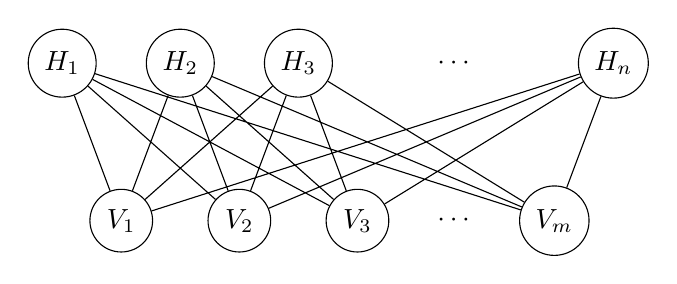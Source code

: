 \begin{tikzpicture}%[node distance={15mm}, thick, main/.style = {draw, circle}] 
  \node[draw, circle] (h1) at (1.5,1)   {$H_1$}; 
  \node[draw, circle] (h2) at (3,1)   {$H_2$};
  \node[draw, circle] (h3) at (4.5,1)   {$H_3$};
  \node            (hdots) at (6.5,1) {$\cdots$};
  \node[draw, circle] (hn) at (8.5,1)   {$H_n$};
  
  \node[draw, circle] (v1) at (2.25,-1)   {$V_1$}; 
  \node[draw, circle] (v2) at (3.75,-1)   {$V_2$};
  \node[draw, circle] (v3) at (5.25,-1)   {$V_3$};
  \node            (vdots) at (6.5,-1) {$\cdots$};
  \node[draw, circle] (vm) at (7.75,-1)   {$V_m$};
  
  \draw (v1)--(h1)
        (v1)--(h2)
        (v1)--(h3)
        (v1)--(hn)
        (v2)--(h1)
        (v2)--(h2)
        (v2)--(h3)
        (v2)--(hn)
        (v3)--(h1)
        (v3)--(h2)
        (v3)--(h3)
        (v3)--(hn)
        (vm)--(h1)
        (vm)--(h2)
        (vm)--(h3)
        (vm)--(hn);
\end{tikzpicture} 
